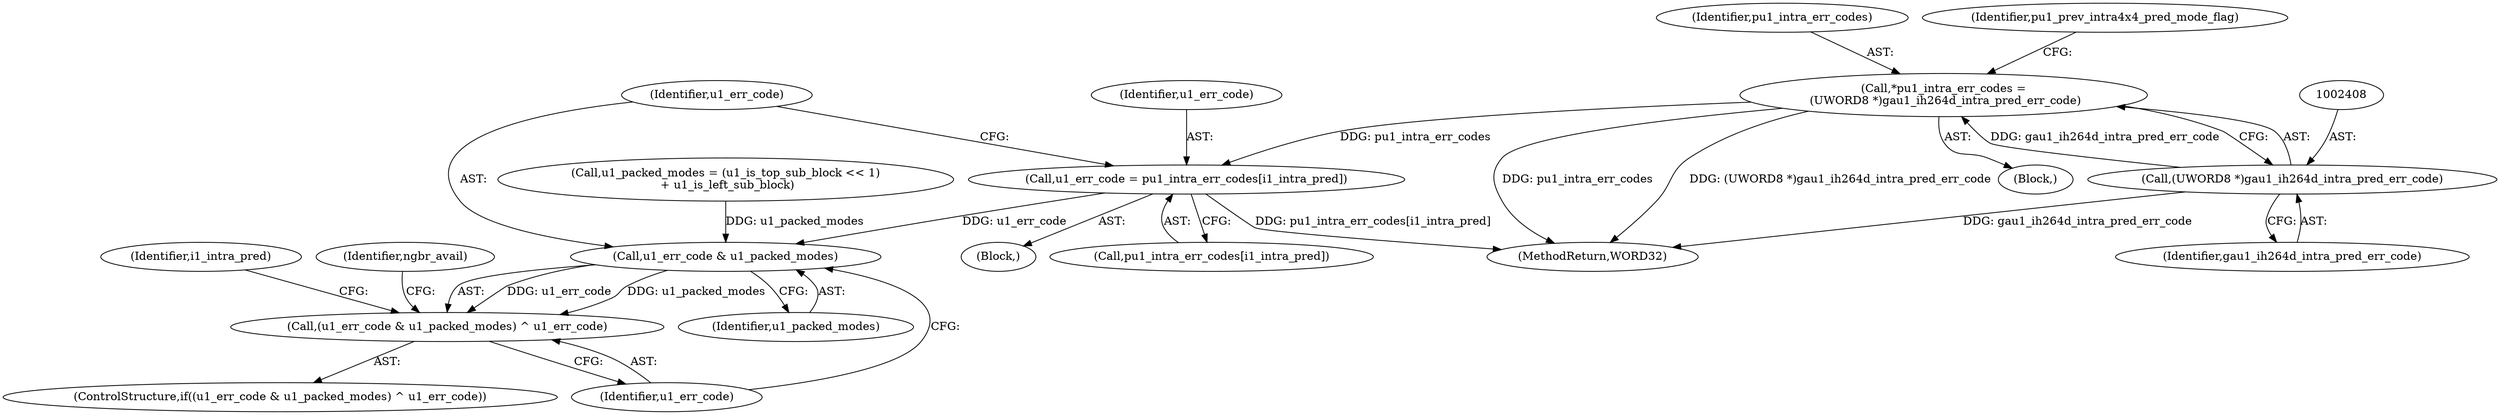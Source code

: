 digraph "0_Android_a583270e1c96d307469c83dc42bd3c5f1b9ef63f@array" {
"1002435" [label="(Call,u1_err_code = pu1_intra_err_codes[i1_intra_pred])"];
"1002405" [label="(Call,*pu1_intra_err_codes =\n (UWORD8 *)gau1_ih264d_intra_pred_err_code)"];
"1002407" [label="(Call,(UWORD8 *)gau1_ih264d_intra_pred_err_code)"];
"1002442" [label="(Call,u1_err_code & u1_packed_modes)"];
"1002441" [label="(Call,(u1_err_code & u1_packed_modes) ^ u1_err_code)"];
"1002437" [label="(Call,pu1_intra_err_codes[i1_intra_pred])"];
"1003254" [label="(MethodReturn,WORD32)"];
"1002405" [label="(Call,*pu1_intra_err_codes =\n (UWORD8 *)gau1_ih264d_intra_pred_err_code)"];
"1002406" [label="(Identifier,pu1_intra_err_codes)"];
"1002395" [label="(Block,)"];
"1002445" [label="(Identifier,u1_err_code)"];
"1002444" [label="(Identifier,u1_packed_modes)"];
"1002407" [label="(Call,(UWORD8 *)gau1_ih264d_intra_pred_err_code)"];
"1002435" [label="(Call,u1_err_code = pu1_intra_err_codes[i1_intra_pred])"];
"1002441" [label="(Call,(u1_err_code & u1_packed_modes) ^ u1_err_code)"];
"1002448" [label="(Identifier,i1_intra_pred)"];
"1002397" [label="(Call,u1_packed_modes = (u1_is_top_sub_block << 1)\n + u1_is_left_sub_block)"];
"1002442" [label="(Call,u1_err_code & u1_packed_modes)"];
"1002436" [label="(Identifier,u1_err_code)"];
"1002440" [label="(ControlStructure,if((u1_err_code & u1_packed_modes) ^ u1_err_code))"];
"1002443" [label="(Identifier,u1_err_code)"];
"1002409" [label="(Identifier,gau1_ih264d_intra_pred_err_code)"];
"1002459" [label="(Identifier,ngbr_avail)"];
"1002413" [label="(Identifier,pu1_prev_intra4x4_pred_mode_flag)"];
"1002433" [label="(Block,)"];
"1002435" -> "1002433"  [label="AST: "];
"1002435" -> "1002437"  [label="CFG: "];
"1002436" -> "1002435"  [label="AST: "];
"1002437" -> "1002435"  [label="AST: "];
"1002443" -> "1002435"  [label="CFG: "];
"1002435" -> "1003254"  [label="DDG: pu1_intra_err_codes[i1_intra_pred]"];
"1002405" -> "1002435"  [label="DDG: pu1_intra_err_codes"];
"1002435" -> "1002442"  [label="DDG: u1_err_code"];
"1002405" -> "1002395"  [label="AST: "];
"1002405" -> "1002407"  [label="CFG: "];
"1002406" -> "1002405"  [label="AST: "];
"1002407" -> "1002405"  [label="AST: "];
"1002413" -> "1002405"  [label="CFG: "];
"1002405" -> "1003254"  [label="DDG: (UWORD8 *)gau1_ih264d_intra_pred_err_code"];
"1002405" -> "1003254"  [label="DDG: pu1_intra_err_codes"];
"1002407" -> "1002405"  [label="DDG: gau1_ih264d_intra_pred_err_code"];
"1002407" -> "1002409"  [label="CFG: "];
"1002408" -> "1002407"  [label="AST: "];
"1002409" -> "1002407"  [label="AST: "];
"1002407" -> "1003254"  [label="DDG: gau1_ih264d_intra_pred_err_code"];
"1002442" -> "1002441"  [label="AST: "];
"1002442" -> "1002444"  [label="CFG: "];
"1002443" -> "1002442"  [label="AST: "];
"1002444" -> "1002442"  [label="AST: "];
"1002445" -> "1002442"  [label="CFG: "];
"1002442" -> "1002441"  [label="DDG: u1_err_code"];
"1002442" -> "1002441"  [label="DDG: u1_packed_modes"];
"1002397" -> "1002442"  [label="DDG: u1_packed_modes"];
"1002441" -> "1002440"  [label="AST: "];
"1002441" -> "1002445"  [label="CFG: "];
"1002445" -> "1002441"  [label="AST: "];
"1002448" -> "1002441"  [label="CFG: "];
"1002459" -> "1002441"  [label="CFG: "];
}
